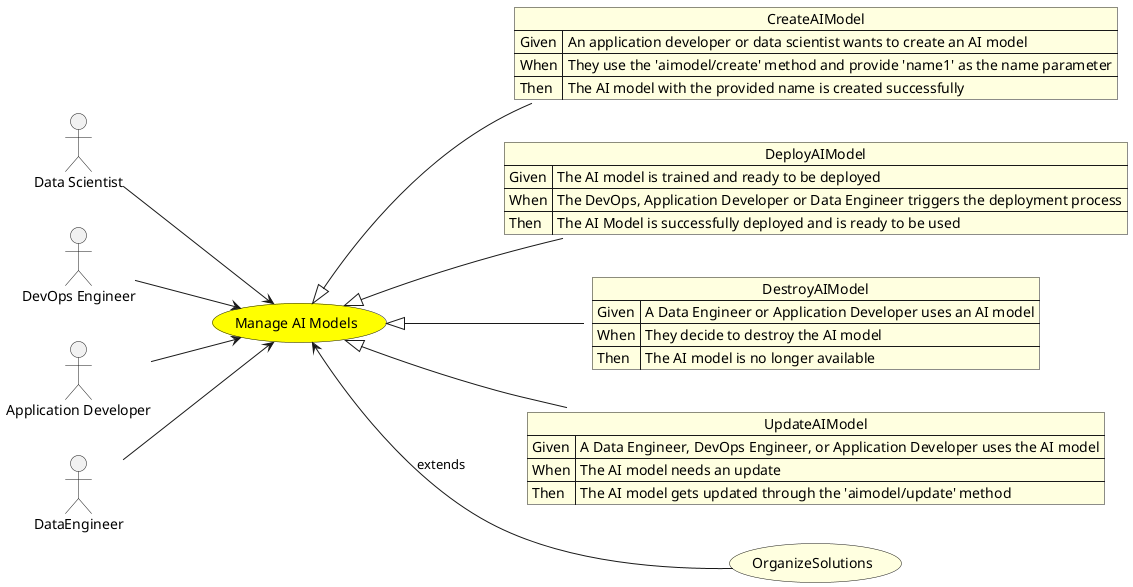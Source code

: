 @startuml


left to right direction

usecase "Manage AI Models" as ManageAIModels #yellow

Actor "Data Scientist" as DataScientist

DataScientist --> ManageAIModels

Actor "DevOps Engineer" as DevOpsEngineer

DevOpsEngineer --> ManageAIModels

Actor "Application Developer" as ApplicationDeveloper

ApplicationDeveloper --> ManageAIModels

Actor "DataEngineer" as DataEngineer

DataEngineer --> ManageAIModels



json CreateAIModel #lightyellow {
    "Given": "An application developer or data scientist wants to create an AI model",
    "When": "They use the &#39;aimodel/create&#39; method and provide &#39;name1&#39; as the name parameter",
    "Then": "The AI model with the provided name is created successfully"
}

ManageAIModels <|-- CreateAIModel

json DeployAIModel #lightyellow {
    "Given": "The AI model is trained and ready to be deployed",
    "When": "The DevOps, Application Developer or Data Engineer triggers the deployment process",
    "Then": "The AI Model is successfully deployed and is ready to be used"
}

ManageAIModels <|-- DeployAIModel

json DestroyAIModel #lightyellow {
    "Given": "A Data Engineer or Application Developer uses an AI model",
    "When": "They decide to destroy the AI model",
    "Then": "The AI model is no longer available"
}

ManageAIModels <|-- DestroyAIModel

json UpdateAIModel #lightyellow {
    "Given": "A Data Engineer, DevOps Engineer, or Application Developer uses the AI model",
    "When": "The AI model needs an update",
    "Then": "The AI model gets updated through the &#39;aimodel/update&#39; method"
}

ManageAIModels <|-- UpdateAIModel



usecase "OrganizeSolutions" as OrganizeSolutions #lightyellow

ManageAIModels <-- OrganizeSolutions : extends







@enduml
